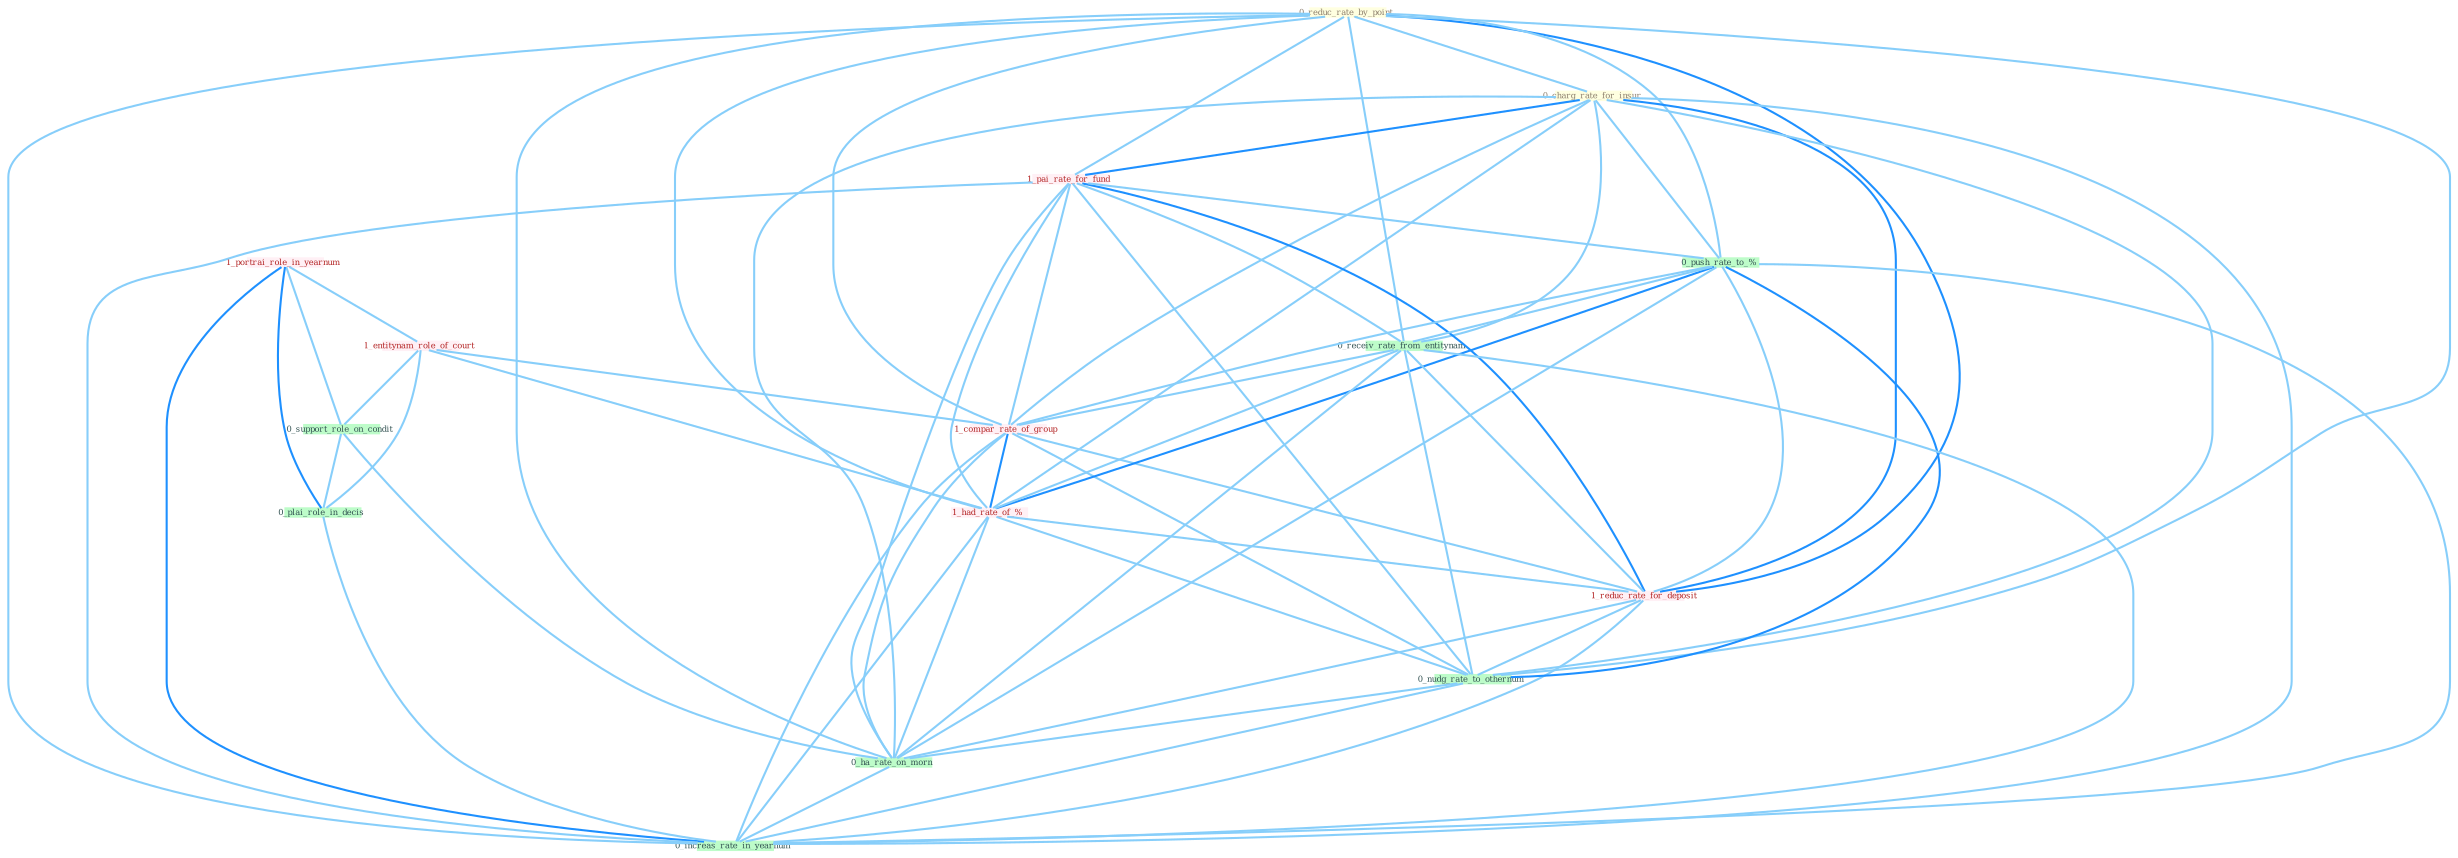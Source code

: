 Graph G{ 
    node
    [shape=polygon,style=filled,width=.5,height=.06,color="#BDFCC9",fixedsize=true,fontsize=4,
    fontcolor="#2f4f4f"];
    {node
    [color="#ffffe0", fontcolor="#8b7d6b"] "0_reduc_rate_by_point " "0_charg_rate_for_insur "}
{node [color="#fff0f5", fontcolor="#b22222"] "1_portrai_role_in_yearnum " "1_pai_rate_for_fund " "1_entitynam_role_of_court " "1_compar_rate_of_group " "1_had_rate_of_% " "1_reduc_rate_for_deposit "}
edge [color="#B0E2FF"];

	"0_reduc_rate_by_point " -- "0_charg_rate_for_insur " [w="1", color="#87cefa" ];
	"0_reduc_rate_by_point " -- "1_pai_rate_for_fund " [w="1", color="#87cefa" ];
	"0_reduc_rate_by_point " -- "0_push_rate_to_% " [w="1", color="#87cefa" ];
	"0_reduc_rate_by_point " -- "0_receiv_rate_from_entitynam " [w="1", color="#87cefa" ];
	"0_reduc_rate_by_point " -- "1_compar_rate_of_group " [w="1", color="#87cefa" ];
	"0_reduc_rate_by_point " -- "1_had_rate_of_% " [w="1", color="#87cefa" ];
	"0_reduc_rate_by_point " -- "1_reduc_rate_for_deposit " [w="2", color="#1e90ff" , len=0.8];
	"0_reduc_rate_by_point " -- "0_nudg_rate_to_othernum " [w="1", color="#87cefa" ];
	"0_reduc_rate_by_point " -- "0_ha_rate_on_morn " [w="1", color="#87cefa" ];
	"0_reduc_rate_by_point " -- "0_increas_rate_in_yearnum " [w="1", color="#87cefa" ];
	"0_charg_rate_for_insur " -- "1_pai_rate_for_fund " [w="2", color="#1e90ff" , len=0.8];
	"0_charg_rate_for_insur " -- "0_push_rate_to_% " [w="1", color="#87cefa" ];
	"0_charg_rate_for_insur " -- "0_receiv_rate_from_entitynam " [w="1", color="#87cefa" ];
	"0_charg_rate_for_insur " -- "1_compar_rate_of_group " [w="1", color="#87cefa" ];
	"0_charg_rate_for_insur " -- "1_had_rate_of_% " [w="1", color="#87cefa" ];
	"0_charg_rate_for_insur " -- "1_reduc_rate_for_deposit " [w="2", color="#1e90ff" , len=0.8];
	"0_charg_rate_for_insur " -- "0_nudg_rate_to_othernum " [w="1", color="#87cefa" ];
	"0_charg_rate_for_insur " -- "0_ha_rate_on_morn " [w="1", color="#87cefa" ];
	"0_charg_rate_for_insur " -- "0_increas_rate_in_yearnum " [w="1", color="#87cefa" ];
	"1_portrai_role_in_yearnum " -- "1_entitynam_role_of_court " [w="1", color="#87cefa" ];
	"1_portrai_role_in_yearnum " -- "0_support_role_on_condit " [w="1", color="#87cefa" ];
	"1_portrai_role_in_yearnum " -- "0_plai_role_in_decis " [w="2", color="#1e90ff" , len=0.8];
	"1_portrai_role_in_yearnum " -- "0_increas_rate_in_yearnum " [w="2", color="#1e90ff" , len=0.8];
	"1_pai_rate_for_fund " -- "0_push_rate_to_% " [w="1", color="#87cefa" ];
	"1_pai_rate_for_fund " -- "0_receiv_rate_from_entitynam " [w="1", color="#87cefa" ];
	"1_pai_rate_for_fund " -- "1_compar_rate_of_group " [w="1", color="#87cefa" ];
	"1_pai_rate_for_fund " -- "1_had_rate_of_% " [w="1", color="#87cefa" ];
	"1_pai_rate_for_fund " -- "1_reduc_rate_for_deposit " [w="2", color="#1e90ff" , len=0.8];
	"1_pai_rate_for_fund " -- "0_nudg_rate_to_othernum " [w="1", color="#87cefa" ];
	"1_pai_rate_for_fund " -- "0_ha_rate_on_morn " [w="1", color="#87cefa" ];
	"1_pai_rate_for_fund " -- "0_increas_rate_in_yearnum " [w="1", color="#87cefa" ];
	"0_push_rate_to_% " -- "0_receiv_rate_from_entitynam " [w="1", color="#87cefa" ];
	"0_push_rate_to_% " -- "1_compar_rate_of_group " [w="1", color="#87cefa" ];
	"0_push_rate_to_% " -- "1_had_rate_of_% " [w="2", color="#1e90ff" , len=0.8];
	"0_push_rate_to_% " -- "1_reduc_rate_for_deposit " [w="1", color="#87cefa" ];
	"0_push_rate_to_% " -- "0_nudg_rate_to_othernum " [w="2", color="#1e90ff" , len=0.8];
	"0_push_rate_to_% " -- "0_ha_rate_on_morn " [w="1", color="#87cefa" ];
	"0_push_rate_to_% " -- "0_increas_rate_in_yearnum " [w="1", color="#87cefa" ];
	"1_entitynam_role_of_court " -- "1_compar_rate_of_group " [w="1", color="#87cefa" ];
	"1_entitynam_role_of_court " -- "0_support_role_on_condit " [w="1", color="#87cefa" ];
	"1_entitynam_role_of_court " -- "1_had_rate_of_% " [w="1", color="#87cefa" ];
	"1_entitynam_role_of_court " -- "0_plai_role_in_decis " [w="1", color="#87cefa" ];
	"0_receiv_rate_from_entitynam " -- "1_compar_rate_of_group " [w="1", color="#87cefa" ];
	"0_receiv_rate_from_entitynam " -- "1_had_rate_of_% " [w="1", color="#87cefa" ];
	"0_receiv_rate_from_entitynam " -- "1_reduc_rate_for_deposit " [w="1", color="#87cefa" ];
	"0_receiv_rate_from_entitynam " -- "0_nudg_rate_to_othernum " [w="1", color="#87cefa" ];
	"0_receiv_rate_from_entitynam " -- "0_ha_rate_on_morn " [w="1", color="#87cefa" ];
	"0_receiv_rate_from_entitynam " -- "0_increas_rate_in_yearnum " [w="1", color="#87cefa" ];
	"1_compar_rate_of_group " -- "1_had_rate_of_% " [w="2", color="#1e90ff" , len=0.8];
	"1_compar_rate_of_group " -- "1_reduc_rate_for_deposit " [w="1", color="#87cefa" ];
	"1_compar_rate_of_group " -- "0_nudg_rate_to_othernum " [w="1", color="#87cefa" ];
	"1_compar_rate_of_group " -- "0_ha_rate_on_morn " [w="1", color="#87cefa" ];
	"1_compar_rate_of_group " -- "0_increas_rate_in_yearnum " [w="1", color="#87cefa" ];
	"0_support_role_on_condit " -- "0_plai_role_in_decis " [w="1", color="#87cefa" ];
	"0_support_role_on_condit " -- "0_ha_rate_on_morn " [w="1", color="#87cefa" ];
	"1_had_rate_of_% " -- "1_reduc_rate_for_deposit " [w="1", color="#87cefa" ];
	"1_had_rate_of_% " -- "0_nudg_rate_to_othernum " [w="1", color="#87cefa" ];
	"1_had_rate_of_% " -- "0_ha_rate_on_morn " [w="1", color="#87cefa" ];
	"1_had_rate_of_% " -- "0_increas_rate_in_yearnum " [w="1", color="#87cefa" ];
	"1_reduc_rate_for_deposit " -- "0_nudg_rate_to_othernum " [w="1", color="#87cefa" ];
	"1_reduc_rate_for_deposit " -- "0_ha_rate_on_morn " [w="1", color="#87cefa" ];
	"1_reduc_rate_for_deposit " -- "0_increas_rate_in_yearnum " [w="1", color="#87cefa" ];
	"0_nudg_rate_to_othernum " -- "0_ha_rate_on_morn " [w="1", color="#87cefa" ];
	"0_nudg_rate_to_othernum " -- "0_increas_rate_in_yearnum " [w="1", color="#87cefa" ];
	"0_plai_role_in_decis " -- "0_increas_rate_in_yearnum " [w="1", color="#87cefa" ];
	"0_ha_rate_on_morn " -- "0_increas_rate_in_yearnum " [w="1", color="#87cefa" ];
}